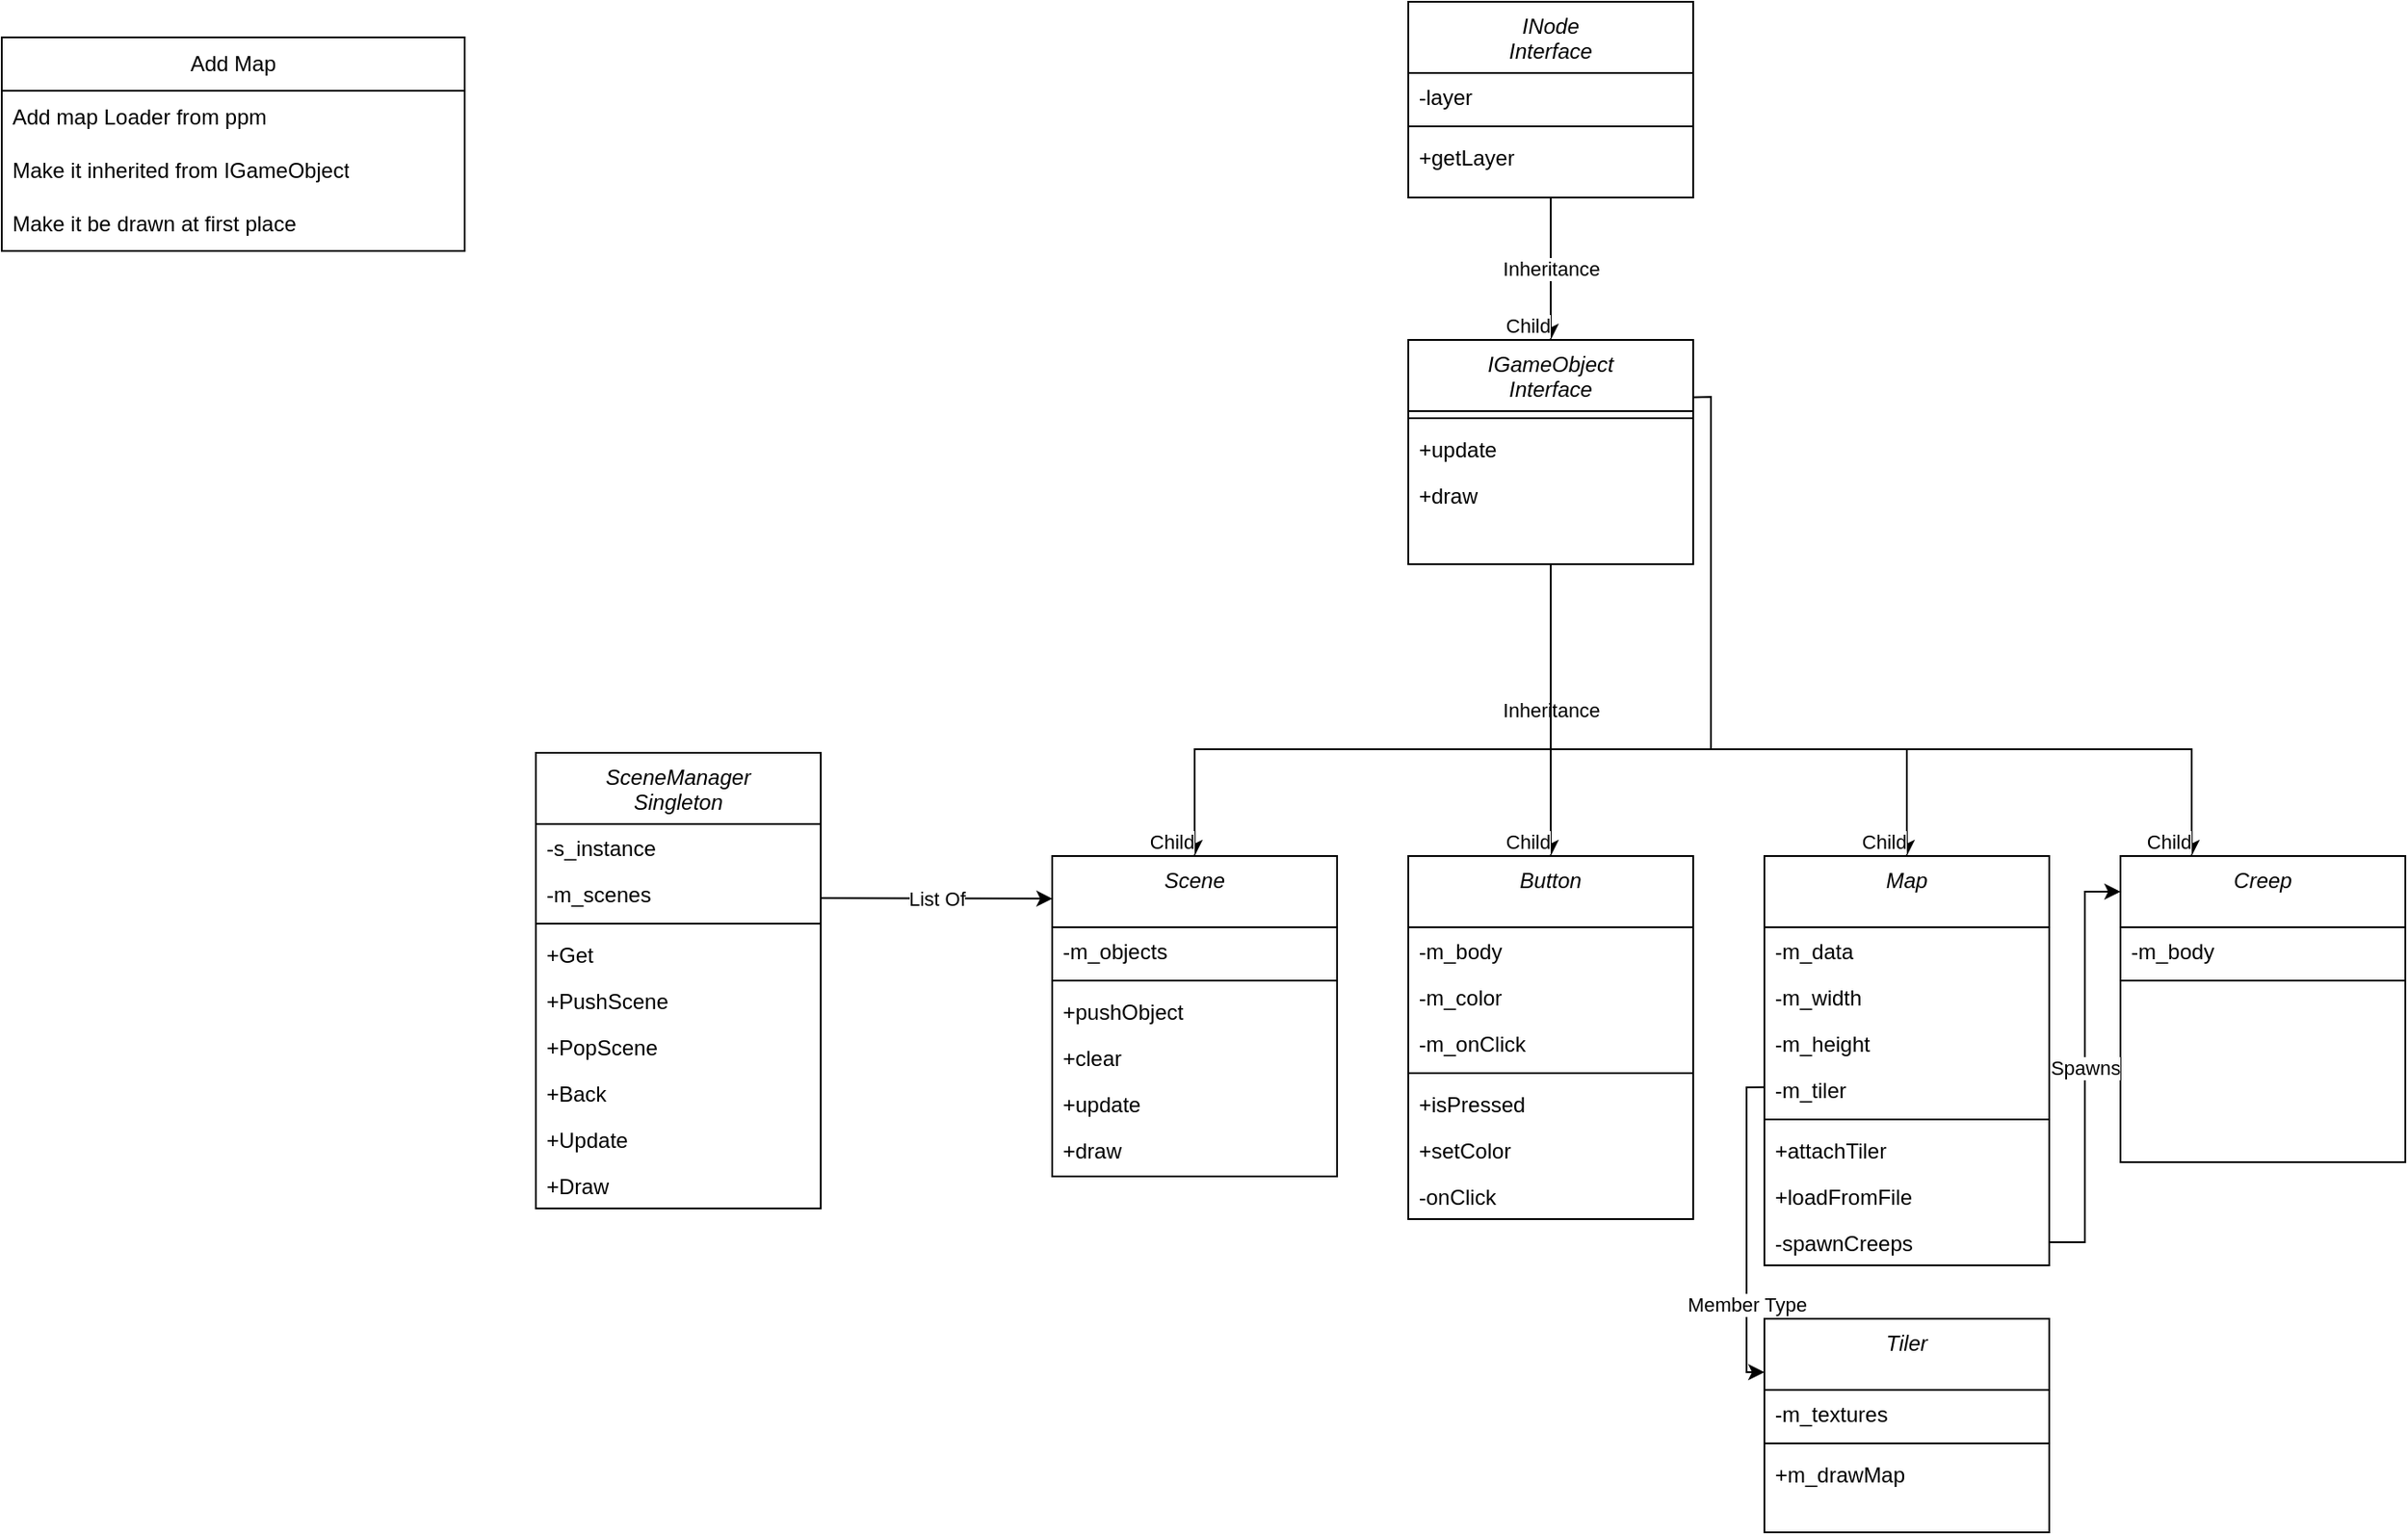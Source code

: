 <mxfile version="24.6.4" type="device">
  <diagram id="C5RBs43oDa-KdzZeNtuy" name="Page-1">
    <mxGraphModel dx="3030" dy="2375" grid="1" gridSize="10" guides="1" tooltips="1" connect="1" arrows="1" fold="1" page="1" pageScale="1" pageWidth="827" pageHeight="1169" math="0" shadow="0">
      <root>
        <mxCell id="WIyWlLk6GJQsqaUBKTNV-0" />
        <mxCell id="WIyWlLk6GJQsqaUBKTNV-1" parent="WIyWlLk6GJQsqaUBKTNV-0" />
        <mxCell id="zkfFHV4jXpPFQw0GAbJ--0" value="SceneManager&#xa;Singleton&#xa;" style="swimlane;fontStyle=2;align=center;verticalAlign=top;childLayout=stackLayout;horizontal=1;startSize=40;horizontalStack=0;resizeParent=1;resizeLast=0;collapsible=1;marginBottom=0;rounded=0;shadow=0;strokeWidth=1;" parent="WIyWlLk6GJQsqaUBKTNV-1" vertex="1">
          <mxGeometry x="-210" y="-658" width="160" height="256" as="geometry">
            <mxRectangle x="220" y="70" width="160" height="26" as="alternateBounds" />
          </mxGeometry>
        </mxCell>
        <mxCell id="5rygWhRONN88SNYjt8ui-7" value="-s_instance" style="text;align=left;verticalAlign=top;spacingLeft=4;spacingRight=4;overflow=hidden;rotatable=0;points=[[0,0.5],[1,0.5]];portConstraint=eastwest;" vertex="1" parent="zkfFHV4jXpPFQw0GAbJ--0">
          <mxGeometry y="40" width="160" height="26" as="geometry" />
        </mxCell>
        <mxCell id="5rygWhRONN88SNYjt8ui-10" value="-m_scenes" style="text;align=left;verticalAlign=top;spacingLeft=4;spacingRight=4;overflow=hidden;rotatable=0;points=[[0,0.5],[1,0.5]];portConstraint=eastwest;" vertex="1" parent="zkfFHV4jXpPFQw0GAbJ--0">
          <mxGeometry y="66" width="160" height="26" as="geometry" />
        </mxCell>
        <mxCell id="zkfFHV4jXpPFQw0GAbJ--4" value="" style="line;html=1;strokeWidth=1;align=left;verticalAlign=middle;spacingTop=-1;spacingLeft=3;spacingRight=3;rotatable=0;labelPosition=right;points=[];portConstraint=eastwest;" parent="zkfFHV4jXpPFQw0GAbJ--0" vertex="1">
          <mxGeometry y="92" width="160" height="8" as="geometry" />
        </mxCell>
        <mxCell id="5rygWhRONN88SNYjt8ui-8" value="+Get" style="text;align=left;verticalAlign=top;spacingLeft=4;spacingRight=4;overflow=hidden;rotatable=0;points=[[0,0.5],[1,0.5]];portConstraint=eastwest;" vertex="1" parent="zkfFHV4jXpPFQw0GAbJ--0">
          <mxGeometry y="100" width="160" height="26" as="geometry" />
        </mxCell>
        <mxCell id="5rygWhRONN88SNYjt8ui-3" value="+PushScene" style="text;align=left;verticalAlign=top;spacingLeft=4;spacingRight=4;overflow=hidden;rotatable=0;points=[[0,0.5],[1,0.5]];portConstraint=eastwest;" vertex="1" parent="zkfFHV4jXpPFQw0GAbJ--0">
          <mxGeometry y="126" width="160" height="26" as="geometry" />
        </mxCell>
        <mxCell id="5rygWhRONN88SNYjt8ui-4" value="+PopScene" style="text;align=left;verticalAlign=top;spacingLeft=4;spacingRight=4;overflow=hidden;rotatable=0;points=[[0,0.5],[1,0.5]];portConstraint=eastwest;" vertex="1" parent="zkfFHV4jXpPFQw0GAbJ--0">
          <mxGeometry y="152" width="160" height="26" as="geometry" />
        </mxCell>
        <mxCell id="5rygWhRONN88SNYjt8ui-150" value="+Back" style="text;align=left;verticalAlign=top;spacingLeft=4;spacingRight=4;overflow=hidden;rotatable=0;points=[[0,0.5],[1,0.5]];portConstraint=eastwest;" vertex="1" parent="zkfFHV4jXpPFQw0GAbJ--0">
          <mxGeometry y="178" width="160" height="26" as="geometry" />
        </mxCell>
        <mxCell id="5rygWhRONN88SNYjt8ui-6" value="+Update" style="text;align=left;verticalAlign=top;spacingLeft=4;spacingRight=4;overflow=hidden;rotatable=0;points=[[0,0.5],[1,0.5]];portConstraint=eastwest;" vertex="1" parent="zkfFHV4jXpPFQw0GAbJ--0">
          <mxGeometry y="204" width="160" height="26" as="geometry" />
        </mxCell>
        <mxCell id="5rygWhRONN88SNYjt8ui-5" value="+Draw" style="text;align=left;verticalAlign=top;spacingLeft=4;spacingRight=4;overflow=hidden;rotatable=0;points=[[0,0.5],[1,0.5]];portConstraint=eastwest;" vertex="1" parent="zkfFHV4jXpPFQw0GAbJ--0">
          <mxGeometry y="230" width="160" height="26" as="geometry" />
        </mxCell>
        <mxCell id="5rygWhRONN88SNYjt8ui-62" value="Scene" style="swimlane;fontStyle=2;align=center;verticalAlign=top;childLayout=stackLayout;horizontal=1;startSize=40;horizontalStack=0;resizeParent=1;resizeLast=0;collapsible=1;marginBottom=0;rounded=0;shadow=0;strokeWidth=1;" vertex="1" parent="WIyWlLk6GJQsqaUBKTNV-1">
          <mxGeometry x="80" y="-600" width="160" height="180" as="geometry">
            <mxRectangle x="220" y="70" width="160" height="26" as="alternateBounds" />
          </mxGeometry>
        </mxCell>
        <mxCell id="5rygWhRONN88SNYjt8ui-63" value="-m_objects" style="text;align=left;verticalAlign=top;spacingLeft=4;spacingRight=4;overflow=hidden;rotatable=0;points=[[0,0.5],[1,0.5]];portConstraint=eastwest;" vertex="1" parent="5rygWhRONN88SNYjt8ui-62">
          <mxGeometry y="40" width="160" height="26" as="geometry" />
        </mxCell>
        <mxCell id="5rygWhRONN88SNYjt8ui-64" value="" style="line;html=1;strokeWidth=1;align=left;verticalAlign=middle;spacingTop=-1;spacingLeft=3;spacingRight=3;rotatable=0;labelPosition=right;points=[];portConstraint=eastwest;" vertex="1" parent="5rygWhRONN88SNYjt8ui-62">
          <mxGeometry y="66" width="160" height="8" as="geometry" />
        </mxCell>
        <mxCell id="5rygWhRONN88SNYjt8ui-65" value="+pushObject" style="text;align=left;verticalAlign=top;spacingLeft=4;spacingRight=4;overflow=hidden;rotatable=0;points=[[0,0.5],[1,0.5]];portConstraint=eastwest;" vertex="1" parent="5rygWhRONN88SNYjt8ui-62">
          <mxGeometry y="74" width="160" height="26" as="geometry" />
        </mxCell>
        <mxCell id="5rygWhRONN88SNYjt8ui-66" value="+clear" style="text;align=left;verticalAlign=top;spacingLeft=4;spacingRight=4;overflow=hidden;rotatable=0;points=[[0,0.5],[1,0.5]];portConstraint=eastwest;" vertex="1" parent="5rygWhRONN88SNYjt8ui-62">
          <mxGeometry y="100" width="160" height="26" as="geometry" />
        </mxCell>
        <mxCell id="5rygWhRONN88SNYjt8ui-67" value="+update" style="text;align=left;verticalAlign=top;spacingLeft=4;spacingRight=4;overflow=hidden;rotatable=0;points=[[0,0.5],[1,0.5]];portConstraint=eastwest;" vertex="1" parent="5rygWhRONN88SNYjt8ui-62">
          <mxGeometry y="126" width="160" height="26" as="geometry" />
        </mxCell>
        <mxCell id="5rygWhRONN88SNYjt8ui-68" value="+draw" style="text;align=left;verticalAlign=top;spacingLeft=4;spacingRight=4;overflow=hidden;rotatable=0;points=[[0,0.5],[1,0.5]];portConstraint=eastwest;" vertex="1" parent="5rygWhRONN88SNYjt8ui-62">
          <mxGeometry y="152" width="160" height="26" as="geometry" />
        </mxCell>
        <mxCell id="5rygWhRONN88SNYjt8ui-72" value="IGameObject&#xa;Interface&#xa;" style="swimlane;fontStyle=2;align=center;verticalAlign=top;childLayout=stackLayout;horizontal=1;startSize=40;horizontalStack=0;resizeParent=1;resizeLast=0;collapsible=1;marginBottom=0;rounded=0;shadow=0;strokeWidth=1;" vertex="1" parent="WIyWlLk6GJQsqaUBKTNV-1">
          <mxGeometry x="280" y="-890" width="160" height="126" as="geometry">
            <mxRectangle x="220" y="70" width="160" height="26" as="alternateBounds" />
          </mxGeometry>
        </mxCell>
        <mxCell id="5rygWhRONN88SNYjt8ui-74" value="" style="line;html=1;strokeWidth=1;align=left;verticalAlign=middle;spacingTop=-1;spacingLeft=3;spacingRight=3;rotatable=0;labelPosition=right;points=[];portConstraint=eastwest;" vertex="1" parent="5rygWhRONN88SNYjt8ui-72">
          <mxGeometry y="40" width="160" height="8" as="geometry" />
        </mxCell>
        <mxCell id="5rygWhRONN88SNYjt8ui-75" value="+update" style="text;align=left;verticalAlign=top;spacingLeft=4;spacingRight=4;overflow=hidden;rotatable=0;points=[[0,0.5],[1,0.5]];portConstraint=eastwest;" vertex="1" parent="5rygWhRONN88SNYjt8ui-72">
          <mxGeometry y="48" width="160" height="26" as="geometry" />
        </mxCell>
        <mxCell id="5rygWhRONN88SNYjt8ui-76" value="+draw" style="text;align=left;verticalAlign=top;spacingLeft=4;spacingRight=4;overflow=hidden;rotatable=0;points=[[0,0.5],[1,0.5]];portConstraint=eastwest;" vertex="1" parent="5rygWhRONN88SNYjt8ui-72">
          <mxGeometry y="74" width="160" height="26" as="geometry" />
        </mxCell>
        <mxCell id="5rygWhRONN88SNYjt8ui-90" value="" style="endArrow=classic;html=1;rounded=0;exitX=0.5;exitY=1;exitDx=0;exitDy=0;entryX=0.5;entryY=0;entryDx=0;entryDy=0;" edge="1" parent="WIyWlLk6GJQsqaUBKTNV-1" source="5rygWhRONN88SNYjt8ui-72" target="5rygWhRONN88SNYjt8ui-62">
          <mxGeometry relative="1" as="geometry">
            <mxPoint x="210" y="-690" as="sourcePoint" />
            <mxPoint x="370" y="-690" as="targetPoint" />
            <Array as="points">
              <mxPoint x="360" y="-660" />
              <mxPoint x="240" y="-660" />
              <mxPoint x="160" y="-660" />
            </Array>
          </mxGeometry>
        </mxCell>
        <mxCell id="5rygWhRONN88SNYjt8ui-93" value="Child" style="edgeLabel;resizable=0;html=1;;align=right;verticalAlign=bottom;" connectable="0" vertex="1" parent="5rygWhRONN88SNYjt8ui-90">
          <mxGeometry x="1" relative="1" as="geometry" />
        </mxCell>
        <mxCell id="5rygWhRONN88SNYjt8ui-95" value="" style="endArrow=classic;html=1;rounded=0;entryX=0.001;entryY=0.133;entryDx=0;entryDy=0;entryPerimeter=0;exitX=0.999;exitY=0.602;exitDx=0;exitDy=0;exitPerimeter=0;" edge="1" parent="WIyWlLk6GJQsqaUBKTNV-1" source="5rygWhRONN88SNYjt8ui-10" target="5rygWhRONN88SNYjt8ui-62">
          <mxGeometry relative="1" as="geometry">
            <mxPoint x="-100" y="-630" as="sourcePoint" />
            <mxPoint x="30" y="-660" as="targetPoint" />
          </mxGeometry>
        </mxCell>
        <mxCell id="5rygWhRONN88SNYjt8ui-96" value="List Of" style="edgeLabel;resizable=0;html=1;;align=center;verticalAlign=middle;" connectable="0" vertex="1" parent="5rygWhRONN88SNYjt8ui-95">
          <mxGeometry relative="1" as="geometry" />
        </mxCell>
        <mxCell id="5rygWhRONN88SNYjt8ui-113" value="Button" style="swimlane;fontStyle=2;align=center;verticalAlign=top;childLayout=stackLayout;horizontal=1;startSize=40;horizontalStack=0;resizeParent=1;resizeLast=0;collapsible=1;marginBottom=0;rounded=0;shadow=0;strokeWidth=1;" vertex="1" parent="WIyWlLk6GJQsqaUBKTNV-1">
          <mxGeometry x="280" y="-600" width="160" height="204" as="geometry">
            <mxRectangle x="220" y="70" width="160" height="26" as="alternateBounds" />
          </mxGeometry>
        </mxCell>
        <mxCell id="5rygWhRONN88SNYjt8ui-114" value="-m_body" style="text;align=left;verticalAlign=top;spacingLeft=4;spacingRight=4;overflow=hidden;rotatable=0;points=[[0,0.5],[1,0.5]];portConstraint=eastwest;" vertex="1" parent="5rygWhRONN88SNYjt8ui-113">
          <mxGeometry y="40" width="160" height="26" as="geometry" />
        </mxCell>
        <mxCell id="5rygWhRONN88SNYjt8ui-124" value="-m_color" style="text;align=left;verticalAlign=top;spacingLeft=4;spacingRight=4;overflow=hidden;rotatable=0;points=[[0,0.5],[1,0.5]];portConstraint=eastwest;" vertex="1" parent="5rygWhRONN88SNYjt8ui-113">
          <mxGeometry y="66" width="160" height="26" as="geometry" />
        </mxCell>
        <mxCell id="5rygWhRONN88SNYjt8ui-119" value="-m_onClick" style="text;align=left;verticalAlign=top;spacingLeft=4;spacingRight=4;overflow=hidden;rotatable=0;points=[[0,0.5],[1,0.5]];portConstraint=eastwest;" vertex="1" parent="5rygWhRONN88SNYjt8ui-113">
          <mxGeometry y="92" width="160" height="26" as="geometry" />
        </mxCell>
        <mxCell id="5rygWhRONN88SNYjt8ui-115" value="" style="line;html=1;strokeWidth=1;align=left;verticalAlign=middle;spacingTop=-1;spacingLeft=3;spacingRight=3;rotatable=0;labelPosition=right;points=[];portConstraint=eastwest;" vertex="1" parent="5rygWhRONN88SNYjt8ui-113">
          <mxGeometry y="118" width="160" height="8" as="geometry" />
        </mxCell>
        <mxCell id="5rygWhRONN88SNYjt8ui-116" value="+isPressed" style="text;align=left;verticalAlign=top;spacingLeft=4;spacingRight=4;overflow=hidden;rotatable=0;points=[[0,0.5],[1,0.5]];portConstraint=eastwest;" vertex="1" parent="5rygWhRONN88SNYjt8ui-113">
          <mxGeometry y="126" width="160" height="26" as="geometry" />
        </mxCell>
        <mxCell id="5rygWhRONN88SNYjt8ui-126" value="+setColor" style="text;align=left;verticalAlign=top;spacingLeft=4;spacingRight=4;overflow=hidden;rotatable=0;points=[[0,0.5],[1,0.5]];portConstraint=eastwest;" vertex="1" parent="5rygWhRONN88SNYjt8ui-113">
          <mxGeometry y="152" width="160" height="26" as="geometry" />
        </mxCell>
        <mxCell id="5rygWhRONN88SNYjt8ui-117" value="-onClick" style="text;align=left;verticalAlign=top;spacingLeft=4;spacingRight=4;overflow=hidden;rotatable=0;points=[[0,0.5],[1,0.5]];portConstraint=eastwest;" vertex="1" parent="5rygWhRONN88SNYjt8ui-113">
          <mxGeometry y="178" width="160" height="26" as="geometry" />
        </mxCell>
        <mxCell id="5rygWhRONN88SNYjt8ui-121" value="" style="endArrow=classic;html=1;rounded=0;entryX=0.5;entryY=0;entryDx=0;entryDy=0;exitX=0.5;exitY=1;exitDx=0;exitDy=0;" edge="1" parent="WIyWlLk6GJQsqaUBKTNV-1" source="5rygWhRONN88SNYjt8ui-72" target="5rygWhRONN88SNYjt8ui-113">
          <mxGeometry relative="1" as="geometry">
            <mxPoint x="360" y="-760" as="sourcePoint" />
            <mxPoint x="544" y="-570.06" as="targetPoint" />
          </mxGeometry>
        </mxCell>
        <mxCell id="5rygWhRONN88SNYjt8ui-122" value="Inheritance" style="edgeLabel;resizable=0;html=1;;align=center;verticalAlign=middle;" connectable="0" vertex="1" parent="5rygWhRONN88SNYjt8ui-121">
          <mxGeometry relative="1" as="geometry" />
        </mxCell>
        <mxCell id="5rygWhRONN88SNYjt8ui-123" value="Child" style="edgeLabel;resizable=0;html=1;;align=right;verticalAlign=bottom;" connectable="0" vertex="1" parent="5rygWhRONN88SNYjt8ui-121">
          <mxGeometry x="1" relative="1" as="geometry" />
        </mxCell>
        <mxCell id="5rygWhRONN88SNYjt8ui-130" value="Add Map" style="swimlane;fontStyle=0;childLayout=stackLayout;horizontal=1;startSize=30;horizontalStack=0;resizeParent=1;resizeParentMax=0;resizeLast=0;collapsible=1;marginBottom=0;whiteSpace=wrap;html=1;" vertex="1" parent="WIyWlLk6GJQsqaUBKTNV-1">
          <mxGeometry x="-510" y="-1060" width="260" height="120" as="geometry" />
        </mxCell>
        <mxCell id="5rygWhRONN88SNYjt8ui-131" value="Add map Loader from ppm" style="text;strokeColor=none;fillColor=none;align=left;verticalAlign=middle;spacingLeft=4;spacingRight=4;overflow=hidden;points=[[0,0.5],[1,0.5]];portConstraint=eastwest;rotatable=0;whiteSpace=wrap;html=1;" vertex="1" parent="5rygWhRONN88SNYjt8ui-130">
          <mxGeometry y="30" width="260" height="30" as="geometry" />
        </mxCell>
        <mxCell id="5rygWhRONN88SNYjt8ui-132" value="Make it inherited from IGameObject" style="text;strokeColor=none;fillColor=none;align=left;verticalAlign=middle;spacingLeft=4;spacingRight=4;overflow=hidden;points=[[0,0.5],[1,0.5]];portConstraint=eastwest;rotatable=0;whiteSpace=wrap;html=1;" vertex="1" parent="5rygWhRONN88SNYjt8ui-130">
          <mxGeometry y="60" width="260" height="30" as="geometry" />
        </mxCell>
        <mxCell id="5rygWhRONN88SNYjt8ui-133" value="Make it be drawn at first place" style="text;strokeColor=none;fillColor=none;align=left;verticalAlign=middle;spacingLeft=4;spacingRight=4;overflow=hidden;points=[[0,0.5],[1,0.5]];portConstraint=eastwest;rotatable=0;whiteSpace=wrap;html=1;" vertex="1" parent="5rygWhRONN88SNYjt8ui-130">
          <mxGeometry y="90" width="260" height="30" as="geometry" />
        </mxCell>
        <mxCell id="5rygWhRONN88SNYjt8ui-140" value="INode&#xa;Interface&#xa;" style="swimlane;fontStyle=2;align=center;verticalAlign=top;childLayout=stackLayout;horizontal=1;startSize=40;horizontalStack=0;resizeParent=1;resizeLast=0;collapsible=1;marginBottom=0;rounded=0;shadow=0;strokeWidth=1;" vertex="1" parent="WIyWlLk6GJQsqaUBKTNV-1">
          <mxGeometry x="280" y="-1080" width="160" height="110" as="geometry">
            <mxRectangle x="220" y="70" width="160" height="26" as="alternateBounds" />
          </mxGeometry>
        </mxCell>
        <mxCell id="5rygWhRONN88SNYjt8ui-147" value="-layer" style="text;align=left;verticalAlign=top;spacingLeft=4;spacingRight=4;overflow=hidden;rotatable=0;points=[[0,0.5],[1,0.5]];portConstraint=eastwest;" vertex="1" parent="5rygWhRONN88SNYjt8ui-140">
          <mxGeometry y="40" width="160" height="26" as="geometry" />
        </mxCell>
        <mxCell id="5rygWhRONN88SNYjt8ui-141" value="" style="line;html=1;strokeWidth=1;align=left;verticalAlign=middle;spacingTop=-1;spacingLeft=3;spacingRight=3;rotatable=0;labelPosition=right;points=[];portConstraint=eastwest;" vertex="1" parent="5rygWhRONN88SNYjt8ui-140">
          <mxGeometry y="66" width="160" height="8" as="geometry" />
        </mxCell>
        <mxCell id="5rygWhRONN88SNYjt8ui-143" value="+getLayer" style="text;align=left;verticalAlign=top;spacingLeft=4;spacingRight=4;overflow=hidden;rotatable=0;points=[[0,0.5],[1,0.5]];portConstraint=eastwest;" vertex="1" parent="5rygWhRONN88SNYjt8ui-140">
          <mxGeometry y="74" width="160" height="26" as="geometry" />
        </mxCell>
        <mxCell id="5rygWhRONN88SNYjt8ui-144" value="" style="endArrow=classic;html=1;rounded=0;entryX=0.5;entryY=0;entryDx=0;entryDy=0;exitX=0.5;exitY=1;exitDx=0;exitDy=0;" edge="1" parent="WIyWlLk6GJQsqaUBKTNV-1" source="5rygWhRONN88SNYjt8ui-140" target="5rygWhRONN88SNYjt8ui-72">
          <mxGeometry relative="1" as="geometry">
            <mxPoint x="150" y="-980.06" as="sourcePoint" />
            <mxPoint x="344" y="-870.06" as="targetPoint" />
          </mxGeometry>
        </mxCell>
        <mxCell id="5rygWhRONN88SNYjt8ui-145" value="Inheritance" style="edgeLabel;resizable=0;html=1;;align=center;verticalAlign=middle;" connectable="0" vertex="1" parent="5rygWhRONN88SNYjt8ui-144">
          <mxGeometry relative="1" as="geometry" />
        </mxCell>
        <mxCell id="5rygWhRONN88SNYjt8ui-146" value="Child" style="edgeLabel;resizable=0;html=1;;align=right;verticalAlign=bottom;" connectable="0" vertex="1" parent="5rygWhRONN88SNYjt8ui-144">
          <mxGeometry x="1" relative="1" as="geometry" />
        </mxCell>
        <mxCell id="5rygWhRONN88SNYjt8ui-151" value="Map" style="swimlane;fontStyle=2;align=center;verticalAlign=top;childLayout=stackLayout;horizontal=1;startSize=40;horizontalStack=0;resizeParent=1;resizeLast=0;collapsible=1;marginBottom=0;rounded=0;shadow=0;strokeWidth=1;" vertex="1" parent="WIyWlLk6GJQsqaUBKTNV-1">
          <mxGeometry x="480" y="-600" width="160" height="230" as="geometry">
            <mxRectangle x="220" y="70" width="160" height="26" as="alternateBounds" />
          </mxGeometry>
        </mxCell>
        <mxCell id="5rygWhRONN88SNYjt8ui-152" value="-m_data" style="text;align=left;verticalAlign=top;spacingLeft=4;spacingRight=4;overflow=hidden;rotatable=0;points=[[0,0.5],[1,0.5]];portConstraint=eastwest;" vertex="1" parent="5rygWhRONN88SNYjt8ui-151">
          <mxGeometry y="40" width="160" height="26" as="geometry" />
        </mxCell>
        <mxCell id="5rygWhRONN88SNYjt8ui-160" value="-m_width" style="text;align=left;verticalAlign=top;spacingLeft=4;spacingRight=4;overflow=hidden;rotatable=0;points=[[0,0.5],[1,0.5]];portConstraint=eastwest;" vertex="1" parent="5rygWhRONN88SNYjt8ui-151">
          <mxGeometry y="66" width="160" height="26" as="geometry" />
        </mxCell>
        <mxCell id="5rygWhRONN88SNYjt8ui-161" value="-m_height" style="text;align=left;verticalAlign=top;spacingLeft=4;spacingRight=4;overflow=hidden;rotatable=0;points=[[0,0.5],[1,0.5]];portConstraint=eastwest;" vertex="1" parent="5rygWhRONN88SNYjt8ui-151">
          <mxGeometry y="92" width="160" height="26" as="geometry" />
        </mxCell>
        <mxCell id="5rygWhRONN88SNYjt8ui-162" value="-m_tiler" style="text;align=left;verticalAlign=top;spacingLeft=4;spacingRight=4;overflow=hidden;rotatable=0;points=[[0,0.5],[1,0.5]];portConstraint=eastwest;" vertex="1" parent="5rygWhRONN88SNYjt8ui-151">
          <mxGeometry y="118" width="160" height="26" as="geometry" />
        </mxCell>
        <mxCell id="5rygWhRONN88SNYjt8ui-153" value="" style="line;html=1;strokeWidth=1;align=left;verticalAlign=middle;spacingTop=-1;spacingLeft=3;spacingRight=3;rotatable=0;labelPosition=right;points=[];portConstraint=eastwest;" vertex="1" parent="5rygWhRONN88SNYjt8ui-151">
          <mxGeometry y="144" width="160" height="8" as="geometry" />
        </mxCell>
        <mxCell id="5rygWhRONN88SNYjt8ui-154" value="+attachTiler" style="text;align=left;verticalAlign=top;spacingLeft=4;spacingRight=4;overflow=hidden;rotatable=0;points=[[0,0.5],[1,0.5]];portConstraint=eastwest;" vertex="1" parent="5rygWhRONN88SNYjt8ui-151">
          <mxGeometry y="152" width="160" height="26" as="geometry" />
        </mxCell>
        <mxCell id="5rygWhRONN88SNYjt8ui-158" value="+loadFromFile" style="text;align=left;verticalAlign=top;spacingLeft=4;spacingRight=4;overflow=hidden;rotatable=0;points=[[0,0.5],[1,0.5]];portConstraint=eastwest;" vertex="1" parent="5rygWhRONN88SNYjt8ui-151">
          <mxGeometry y="178" width="160" height="26" as="geometry" />
        </mxCell>
        <mxCell id="5rygWhRONN88SNYjt8ui-171" value="-spawnCreeps" style="text;align=left;verticalAlign=top;spacingLeft=4;spacingRight=4;overflow=hidden;rotatable=0;points=[[0,0.5],[1,0.5]];portConstraint=eastwest;" vertex="1" parent="5rygWhRONN88SNYjt8ui-151">
          <mxGeometry y="204" width="160" height="26" as="geometry" />
        </mxCell>
        <mxCell id="5rygWhRONN88SNYjt8ui-155" value="" style="endArrow=classic;html=1;rounded=0;entryX=0.5;entryY=0;entryDx=0;entryDy=0;exitX=0.5;exitY=1;exitDx=0;exitDy=0;" edge="1" parent="WIyWlLk6GJQsqaUBKTNV-1" source="5rygWhRONN88SNYjt8ui-72" target="5rygWhRONN88SNYjt8ui-151">
          <mxGeometry relative="1" as="geometry">
            <mxPoint x="390" y="-720.06" as="sourcePoint" />
            <mxPoint x="584" y="-610.06" as="targetPoint" />
            <Array as="points">
              <mxPoint x="360" y="-660" />
              <mxPoint x="560" y="-660" />
            </Array>
          </mxGeometry>
        </mxCell>
        <mxCell id="5rygWhRONN88SNYjt8ui-157" value="Child" style="edgeLabel;resizable=0;html=1;;align=right;verticalAlign=bottom;" connectable="0" vertex="1" parent="5rygWhRONN88SNYjt8ui-155">
          <mxGeometry x="1" relative="1" as="geometry" />
        </mxCell>
        <mxCell id="5rygWhRONN88SNYjt8ui-166" value="Tiler" style="swimlane;fontStyle=2;align=center;verticalAlign=top;childLayout=stackLayout;horizontal=1;startSize=40;horizontalStack=0;resizeParent=1;resizeLast=0;collapsible=1;marginBottom=0;rounded=0;shadow=0;strokeWidth=1;" vertex="1" parent="WIyWlLk6GJQsqaUBKTNV-1">
          <mxGeometry x="480" y="-340" width="160" height="120" as="geometry">
            <mxRectangle x="220" y="70" width="160" height="26" as="alternateBounds" />
          </mxGeometry>
        </mxCell>
        <mxCell id="5rygWhRONN88SNYjt8ui-167" value="-m_textures" style="text;align=left;verticalAlign=top;spacingLeft=4;spacingRight=4;overflow=hidden;rotatable=0;points=[[0,0.5],[1,0.5]];portConstraint=eastwest;" vertex="1" parent="5rygWhRONN88SNYjt8ui-166">
          <mxGeometry y="40" width="160" height="26" as="geometry" />
        </mxCell>
        <mxCell id="5rygWhRONN88SNYjt8ui-168" value="" style="line;html=1;strokeWidth=1;align=left;verticalAlign=middle;spacingTop=-1;spacingLeft=3;spacingRight=3;rotatable=0;labelPosition=right;points=[];portConstraint=eastwest;" vertex="1" parent="5rygWhRONN88SNYjt8ui-166">
          <mxGeometry y="66" width="160" height="8" as="geometry" />
        </mxCell>
        <mxCell id="5rygWhRONN88SNYjt8ui-169" value="+m_drawMap" style="text;align=left;verticalAlign=top;spacingLeft=4;spacingRight=4;overflow=hidden;rotatable=0;points=[[0,0.5],[1,0.5]];portConstraint=eastwest;" vertex="1" parent="5rygWhRONN88SNYjt8ui-166">
          <mxGeometry y="74" width="160" height="26" as="geometry" />
        </mxCell>
        <mxCell id="5rygWhRONN88SNYjt8ui-164" value="" style="endArrow=classic;html=1;rounded=0;exitX=-0.002;exitY=0.455;exitDx=0;exitDy=0;exitPerimeter=0;entryX=0;entryY=0.25;entryDx=0;entryDy=0;" edge="1" parent="WIyWlLk6GJQsqaUBKTNV-1" source="5rygWhRONN88SNYjt8ui-162" target="5rygWhRONN88SNYjt8ui-166">
          <mxGeometry relative="1" as="geometry">
            <mxPoint x="480" y="-469" as="sourcePoint" />
            <mxPoint x="482" y="-300" as="targetPoint" />
            <Array as="points">
              <mxPoint x="470" y="-470" />
              <mxPoint x="470" y="-310" />
            </Array>
          </mxGeometry>
        </mxCell>
        <mxCell id="5rygWhRONN88SNYjt8ui-165" value="Member Type" style="edgeLabel;resizable=0;html=1;;align=center;verticalAlign=middle;" connectable="0" vertex="1" parent="5rygWhRONN88SNYjt8ui-164">
          <mxGeometry relative="1" as="geometry">
            <mxPoint y="41" as="offset" />
          </mxGeometry>
        </mxCell>
        <mxCell id="5rygWhRONN88SNYjt8ui-174" value="Creep" style="swimlane;fontStyle=2;align=center;verticalAlign=top;childLayout=stackLayout;horizontal=1;startSize=40;horizontalStack=0;resizeParent=1;resizeLast=0;collapsible=1;marginBottom=0;rounded=0;shadow=0;strokeWidth=1;" vertex="1" parent="WIyWlLk6GJQsqaUBKTNV-1">
          <mxGeometry x="680" y="-600" width="160" height="172" as="geometry">
            <mxRectangle x="220" y="70" width="160" height="26" as="alternateBounds" />
          </mxGeometry>
        </mxCell>
        <mxCell id="5rygWhRONN88SNYjt8ui-175" value="-m_body" style="text;align=left;verticalAlign=top;spacingLeft=4;spacingRight=4;overflow=hidden;rotatable=0;points=[[0,0.5],[1,0.5]];portConstraint=eastwest;" vertex="1" parent="5rygWhRONN88SNYjt8ui-174">
          <mxGeometry y="40" width="160" height="26" as="geometry" />
        </mxCell>
        <mxCell id="5rygWhRONN88SNYjt8ui-176" value="" style="line;html=1;strokeWidth=1;align=left;verticalAlign=middle;spacingTop=-1;spacingLeft=3;spacingRight=3;rotatable=0;labelPosition=right;points=[];portConstraint=eastwest;" vertex="1" parent="5rygWhRONN88SNYjt8ui-174">
          <mxGeometry y="66" width="160" height="8" as="geometry" />
        </mxCell>
        <mxCell id="5rygWhRONN88SNYjt8ui-172" value="" style="endArrow=classic;html=1;rounded=0;exitX=1;exitY=0.5;exitDx=0;exitDy=0;" edge="1" parent="WIyWlLk6GJQsqaUBKTNV-1" source="5rygWhRONN88SNYjt8ui-171">
          <mxGeometry relative="1" as="geometry">
            <mxPoint x="630" y="-380.06" as="sourcePoint" />
            <mxPoint x="680" y="-580" as="targetPoint" />
            <Array as="points">
              <mxPoint x="660" y="-383" />
              <mxPoint x="660" y="-490" />
              <mxPoint x="660" y="-580" />
            </Array>
          </mxGeometry>
        </mxCell>
        <mxCell id="5rygWhRONN88SNYjt8ui-173" value="Spawns" style="edgeLabel;resizable=0;html=1;;align=center;verticalAlign=middle;" connectable="0" vertex="1" parent="5rygWhRONN88SNYjt8ui-172">
          <mxGeometry relative="1" as="geometry" />
        </mxCell>
        <mxCell id="5rygWhRONN88SNYjt8ui-178" value="" style="endArrow=classic;html=1;rounded=0;entryX=0.25;entryY=0;entryDx=0;entryDy=0;exitX=1.001;exitY=0.256;exitDx=0;exitDy=0;exitPerimeter=0;" edge="1" parent="WIyWlLk6GJQsqaUBKTNV-1" source="5rygWhRONN88SNYjt8ui-72" target="5rygWhRONN88SNYjt8ui-174">
          <mxGeometry relative="1" as="geometry">
            <mxPoint x="480" y="-920.06" as="sourcePoint" />
            <mxPoint x="674" y="-810.06" as="targetPoint" />
            <Array as="points">
              <mxPoint x="450" y="-858" />
              <mxPoint x="450" y="-660" />
              <mxPoint x="720" y="-660" />
            </Array>
          </mxGeometry>
        </mxCell>
        <mxCell id="5rygWhRONN88SNYjt8ui-180" value="Child" style="edgeLabel;resizable=0;html=1;;align=right;verticalAlign=bottom;" connectable="0" vertex="1" parent="5rygWhRONN88SNYjt8ui-178">
          <mxGeometry x="1" relative="1" as="geometry" />
        </mxCell>
      </root>
    </mxGraphModel>
  </diagram>
</mxfile>
